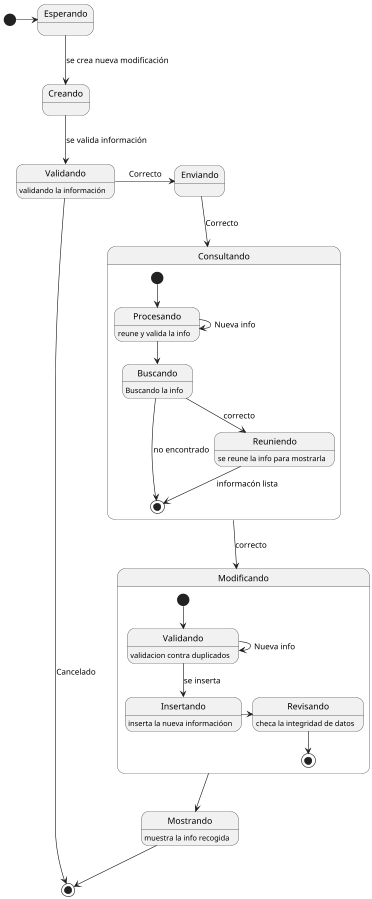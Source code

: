 @startuml
scale 600 width
scale 900 height

[*] -> Esperando
Esperando --> Creando : se crea nueva modificación
Creando --> Validando : se valida información
Validando : validando la información
Validando -> Enviando : Correcto
Enviando --> Consultando : Correcto
Validando --> [*] : Cancelado
state Consultando {
  state "Procesando" as long1
  long1 : reune y valida la info
  [*] --> long1
  long1 --> long1 : Nueva info
  long1 --> Buscando
  Buscando : Buscando la info
  Buscando -> [*] : no encontrado
  Buscando --> Reuniendo : correcto
  Reuniendo : se reune la info para mostrarla
  Reuniendo -->[*] : informacón lista
}

Consultando --> Modificando :correcto
state Modificando {
  state "Validando" as long2
  long2 : validacion contra duplicados
  [*] --> long2
  long2 --> long2 : Nueva info
  long2 --> Insertando : se inserta
  Insertando : inserta la nueva informacióon
  Insertando -> Revisando
  Revisando : checa la integridad de datos
  Revisando --> [*]


}

Modificando --> Mostrando
Mostrando : muestra la info recogida
Mostrando  -->  [*]



@enduml